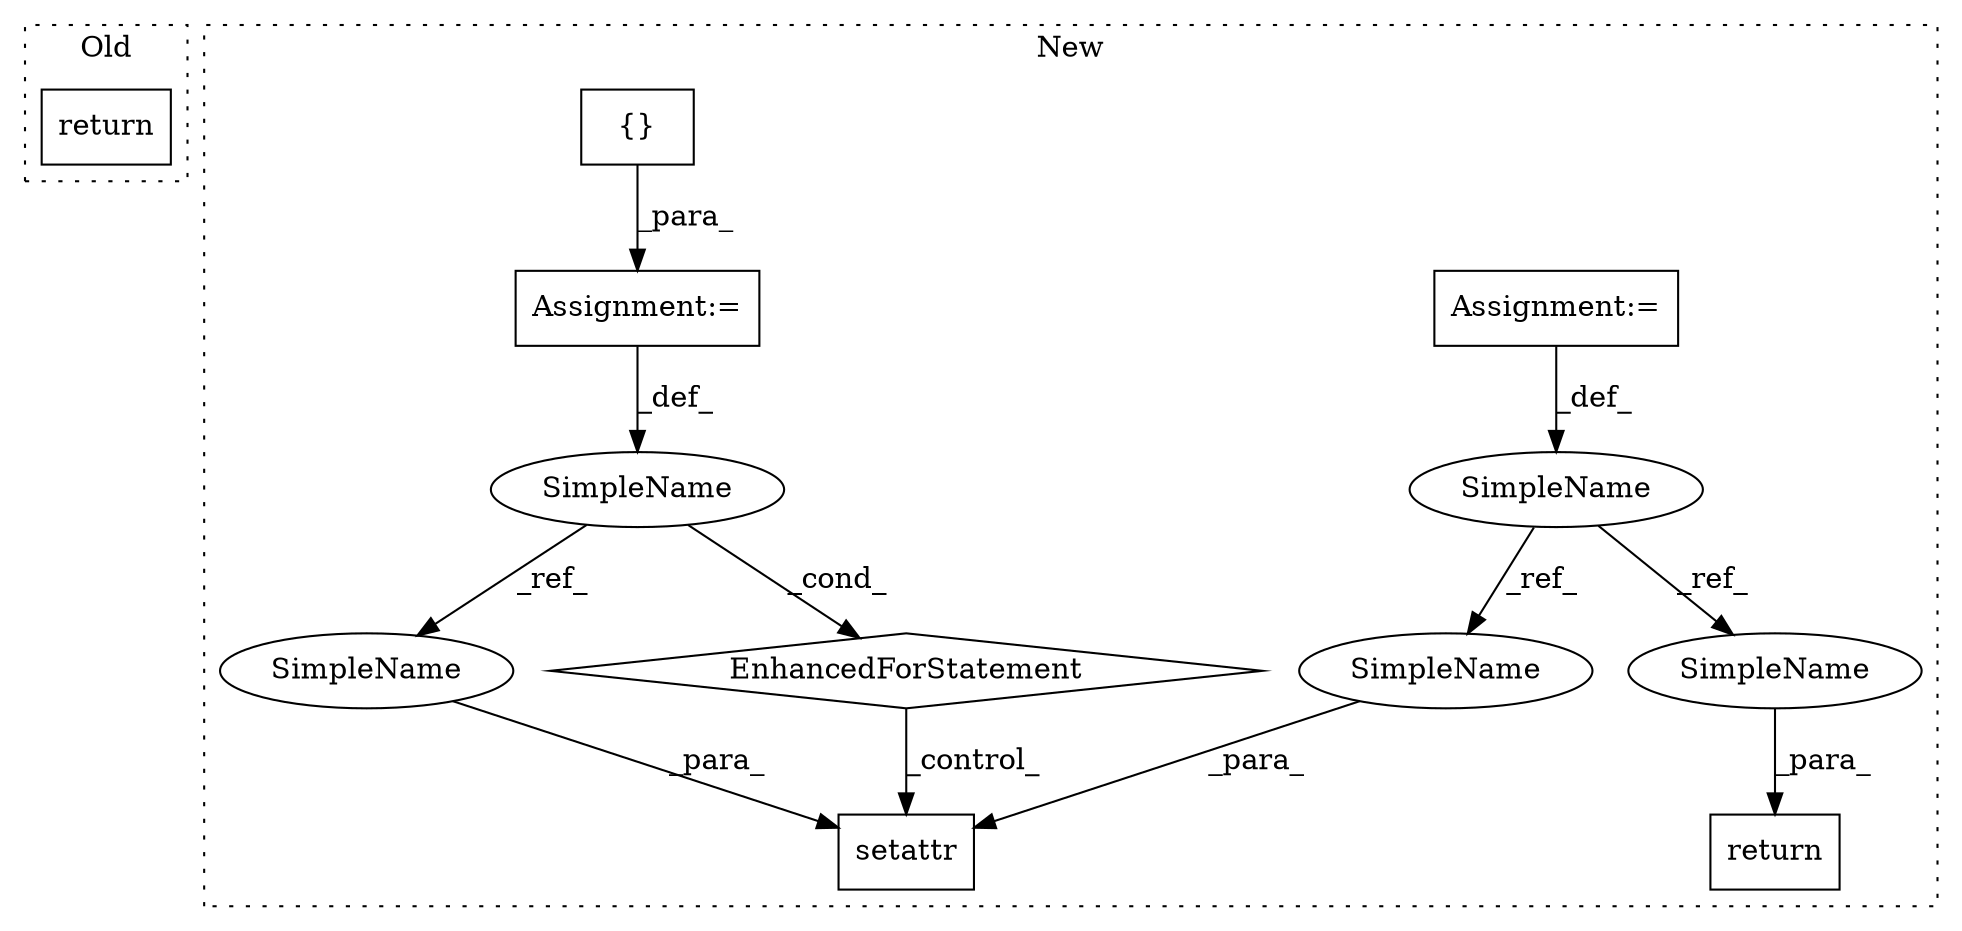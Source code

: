 digraph G {
subgraph cluster0 {
1 [label="return" a="41" s="7357" l="7" shape="box"];
label = "Old";
style="dotted";
}
subgraph cluster1 {
2 [label="setattr" a="32" s="8177,8236" l="8,1" shape="box"];
3 [label="Assignment:=" a="7" s="7893" l="1" shape="box"];
4 [label="SimpleName" a="42" s="7884" l="9" shape="ellipse"];
5 [label="return" a="41" s="8249" l="7" shape="box"];
6 [label="EnhancedForStatement" a="70" s="8078,8167" l="53,2" shape="diamond"];
7 [label="Assignment:=" a="7" s="8078,8167" l="53,2" shape="box"];
8 [label="SimpleName" a="42" s="8135" l="9" shape="ellipse"];
9 [label="{}" a="4" s="8069" l="2" shape="box"];
10 [label="SimpleName" a="42" s="8195" l="9" shape="ellipse"];
11 [label="SimpleName" a="42" s="8256" l="9" shape="ellipse"];
12 [label="SimpleName" a="42" s="8185" l="9" shape="ellipse"];
label = "New";
style="dotted";
}
3 -> 4 [label="_def_"];
4 -> 12 [label="_ref_"];
4 -> 11 [label="_ref_"];
6 -> 2 [label="_control_"];
7 -> 8 [label="_def_"];
8 -> 10 [label="_ref_"];
8 -> 6 [label="_cond_"];
9 -> 7 [label="_para_"];
10 -> 2 [label="_para_"];
11 -> 5 [label="_para_"];
12 -> 2 [label="_para_"];
}